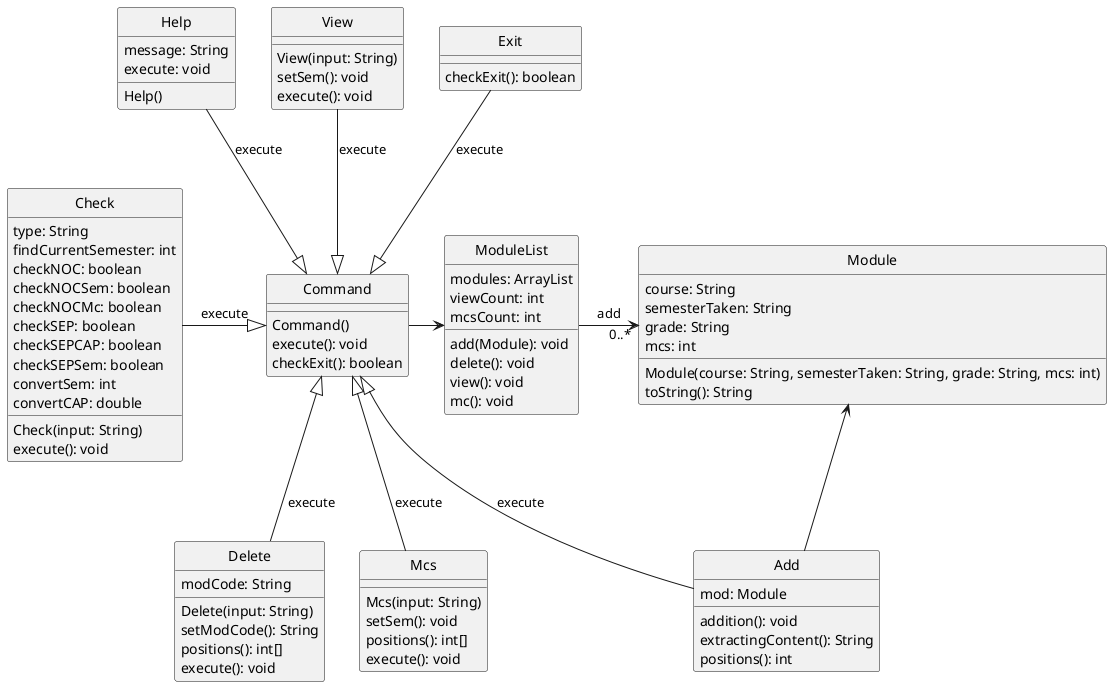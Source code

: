 @startuml General Class Diagram
'https://plantuml.com/class-diagram
hide circle

class Command
class Add
class Delete
class Exit
class Mcs
class View
class ModuleList
class Module


class Command {
Command()
execute(): void
checkExit(): boolean
}

class Module {
course: String
semesterTaken: String
grade: String
mcs: int
Module(course: String, semesterTaken: String, grade: String, mcs: int)
toString(): String
}

class Add {
mod: Module
addition(): void
extractingContent(): String
positions(): int
}

class Delete {
modCode: String
Delete(input: String)
setModCode(): String
positions(): int[]
execute(): void
}

class Exit {
checkExit(): boolean
}

class Mcs {
Mcs(input: String)
setSem(): void
positions(): int[]
execute(): void
}

class View {
View(input: String)
setSem(): void
execute(): void
}

class Check {
type: String
Check(input: String)
execute(): void
findCurrentSemester: int
checkNOC: boolean
checkNOCSem: boolean
checkNOCMc: boolean
checkSEP: boolean
checkSEPCAP: boolean
checkSEPSem: boolean
convertSem: int
convertCAP: double
}

class Help {
message: String
Help()
execute: void
}

class ModuleList {
modules: ArrayList
viewCount: int
mcsCount: int
add(Module): void
delete(): void
view(): void
mc(): void
}

Command <|-- Add : execute
Command <|-- Delete : execute
Command <|-u- Exit : execute
Command <|-- Mcs : execute
Command <|-u- View : execute
Command <|-l- Check: execute
Command <|-u- Help: execute
Module <-- Add
Command -> ModuleList
ModuleList -> "0..*" Module : add



@enduml